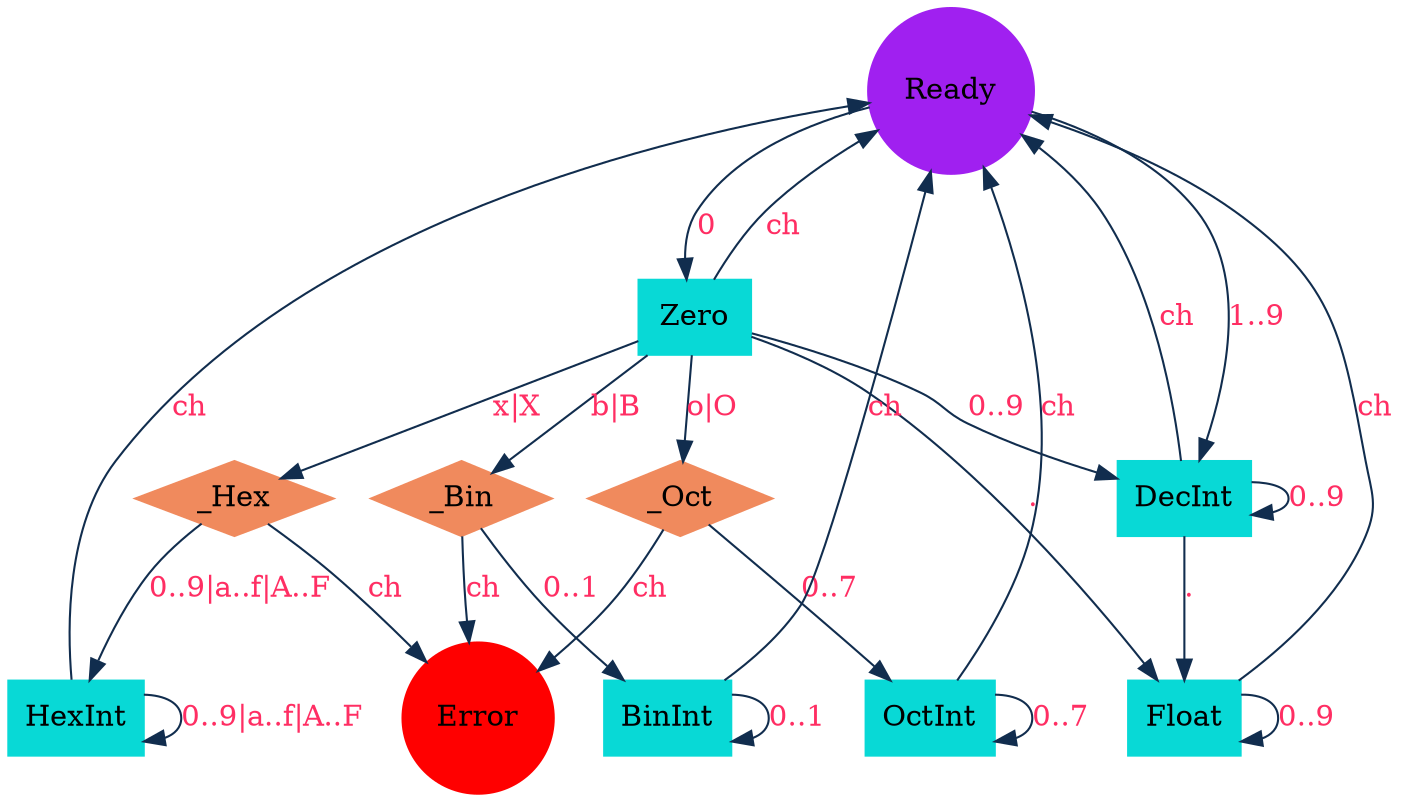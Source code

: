 // 定义数字字面量的转换关系图
digraph LexcialNumber {
    Ready [shape=circle,    fontcolor=black, fillcolor=purple,      style=filled, color=purple];
    Error [shape=circle,    fontcolor=black, fillcolor=red,         style=filled, color=red   ];
    Zero  [shape=box,       fontcolor=black, fillcolor="#08d9d6",   style=filled, color="#08d9d6"];
    DecInt[shape=box,       fontcolor=black, fillcolor="#08d9d6",   style=filled, color="#08d9d6"];
    HexInt[shape=box,       fontcolor=black, fillcolor="#08d9d6",   style=filled, color="#08d9d6"];
    _Hex  [shape=diamond,   fontcolor=black, fillcolor="#f08a5d",   style=filled, color="#f08a5d"];
    OctInt[shape=box,       fontcolor=black, fillcolor="#08d9d6",   style=filled, color="#08d9d6"];
    _Oct  [shape=diamond,   fontcolor=black, fillcolor="#f08a5d",   style=filled, color="#f08a5d"];
    BinInt[shape=box,       fontcolor=black, fillcolor="#08d9d6",   style=filled, color="#08d9d6"];
    _Bin  [shape=diamond,   fontcolor=black, fillcolor="#f08a5d",   style=filled, color="#f08a5d"];
    Float [shape=box,       fontcolor=black, fillcolor="#08d9d6",   style=filled, color="#08d9d6"];

    Ready -> DecInt [label="1..9",          color="#112d4e", fontcolor="#ff2e63"];
    DecInt-> DecInt [label="0..9",          color="#112d4e", fontcolor="#ff2e63"];
    DecInt-> Float  [label=".",             color="#112d4e", fontcolor="#ff2e63"];
    DecInt-> Ready  [label="ch",            color="#112d4e", fontcolor="#ff2e63"];
    Float -> Float  [label="0..9",          color="#112d4e", fontcolor="#ff2e63"];
    Float -> Ready  [label="ch",            color="#112d4e", fontcolor="#ff2e63"];
    
    Ready -> Zero   [label="0",             color="#112d4e", fontcolor="#ff2e63"];
    Zero  -> DecInt [label="0..9",          color="#112d4e", fontcolor="#ff2e63"];
    Zero  -> _Hex   [label="x|X",           color="#112d4e", fontcolor="#ff2e63"];
    Zero  -> _Oct   [label="o|O",           color="#112d4e", fontcolor="#ff2e63"];
    Zero  -> _Bin   [label="b|B",           color="#112d4e", fontcolor="#ff2e63"];
    Zero  -> Float  [label=".",             color="#112d4e", fontcolor="#ff2e63"];
    Zero  -> Ready  [label="ch",            color="#112d4e", fontcolor="#ff2e63"];

    _Hex  -> HexInt [label="0..9|a..f|A..F",color="#112d4e", fontcolor="#ff2e63"];
    _Hex  -> Error  [label="ch",            color="#112d4e", fontcolor="#ff2e63"];
    _Oct  -> OctInt [label="0..7",          color="#112d4e", fontcolor="#ff2e63"];
    _Oct  -> Error  [label="ch",            color="#112d4e", fontcolor="#ff2e63"];
    _Bin  -> BinInt [label="0..1",          color="#112d4e", fontcolor="#ff2e63"];
    _Bin  -> Error  [label="ch",            color="#112d4e", fontcolor="#ff2e63"];

    HexInt-> HexInt [label="0..9|a..f|A..F",color="#112d4e", fontcolor="#ff2e63"];
    HexInt-> Ready  [label="ch",            color="#112d4e", fontcolor="#ff2e63"];
    OctInt-> OctInt [label="0..7",          color="#112d4e", fontcolor="#ff2e63"];
    OctInt-> Ready  [label="ch",            color="#112d4e", fontcolor="#ff2e63"];
    BinInt-> BinInt [label="0..1",          color="#112d4e", fontcolor="#ff2e63"];
    BinInt-> Ready  [label="ch",            color="#112d4e", fontcolor="#ff2e63"];
}